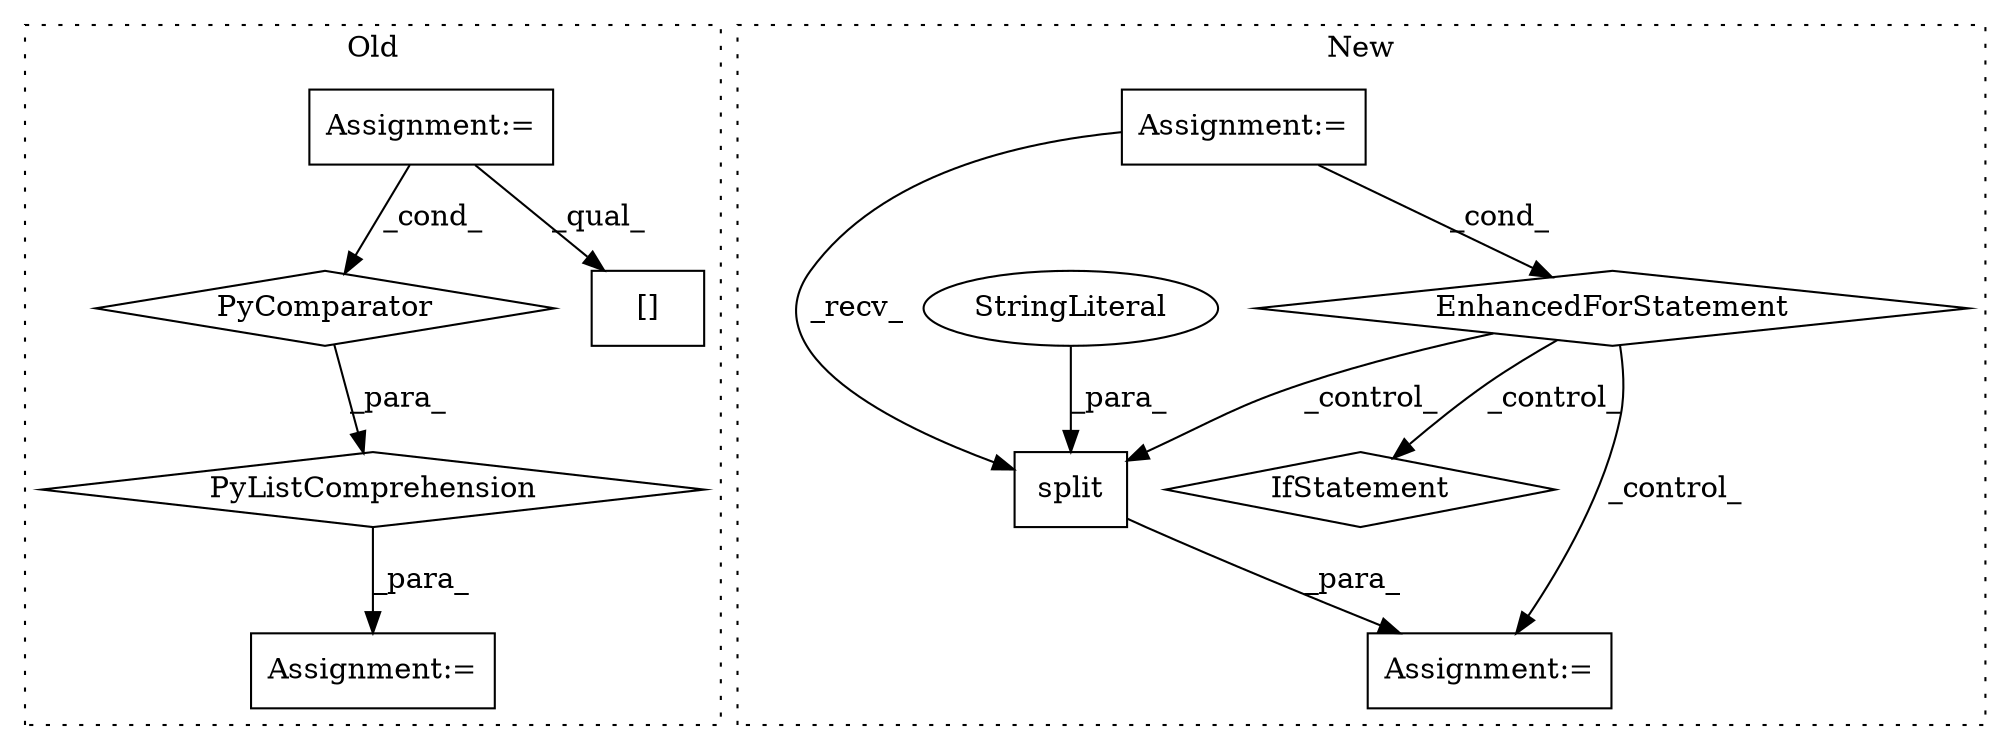 digraph G {
subgraph cluster0 {
1 [label="PyComparator" a="113" s="1493" l="21" shape="diamond"];
3 [label="Assignment:=" a="7" s="1493" l="21" shape="box"];
5 [label="PyListComprehension" a="109" s="1400" l="122" shape="diamond"];
6 [label="Assignment:=" a="7" s="1379" l="1" shape="box"];
10 [label="[]" a="2" s="1400,1431" l="2,1" shape="box"];
label = "Old";
style="dotted";
}
subgraph cluster1 {
2 [label="split" a="32" s="1125,1134" l="6,1" shape="box"];
4 [label="Assignment:=" a="7" s="1118" l="2" shape="box"];
7 [label="StringLiteral" a="45" s="1131" l="3" shape="ellipse"];
8 [label="EnhancedForStatement" a="70" s="1000,1082" l="57,2" shape="diamond"];
9 [label="Assignment:=" a="7" s="981" l="11" shape="box"];
11 [label="IfStatement" a="25" s="1145,1160" l="4,2" shape="diamond"];
label = "New";
style="dotted";
}
1 -> 5 [label="_para_"];
2 -> 4 [label="_para_"];
3 -> 10 [label="_qual_"];
3 -> 1 [label="_cond_"];
5 -> 6 [label="_para_"];
7 -> 2 [label="_para_"];
8 -> 2 [label="_control_"];
8 -> 11 [label="_control_"];
8 -> 4 [label="_control_"];
9 -> 2 [label="_recv_"];
9 -> 8 [label="_cond_"];
}